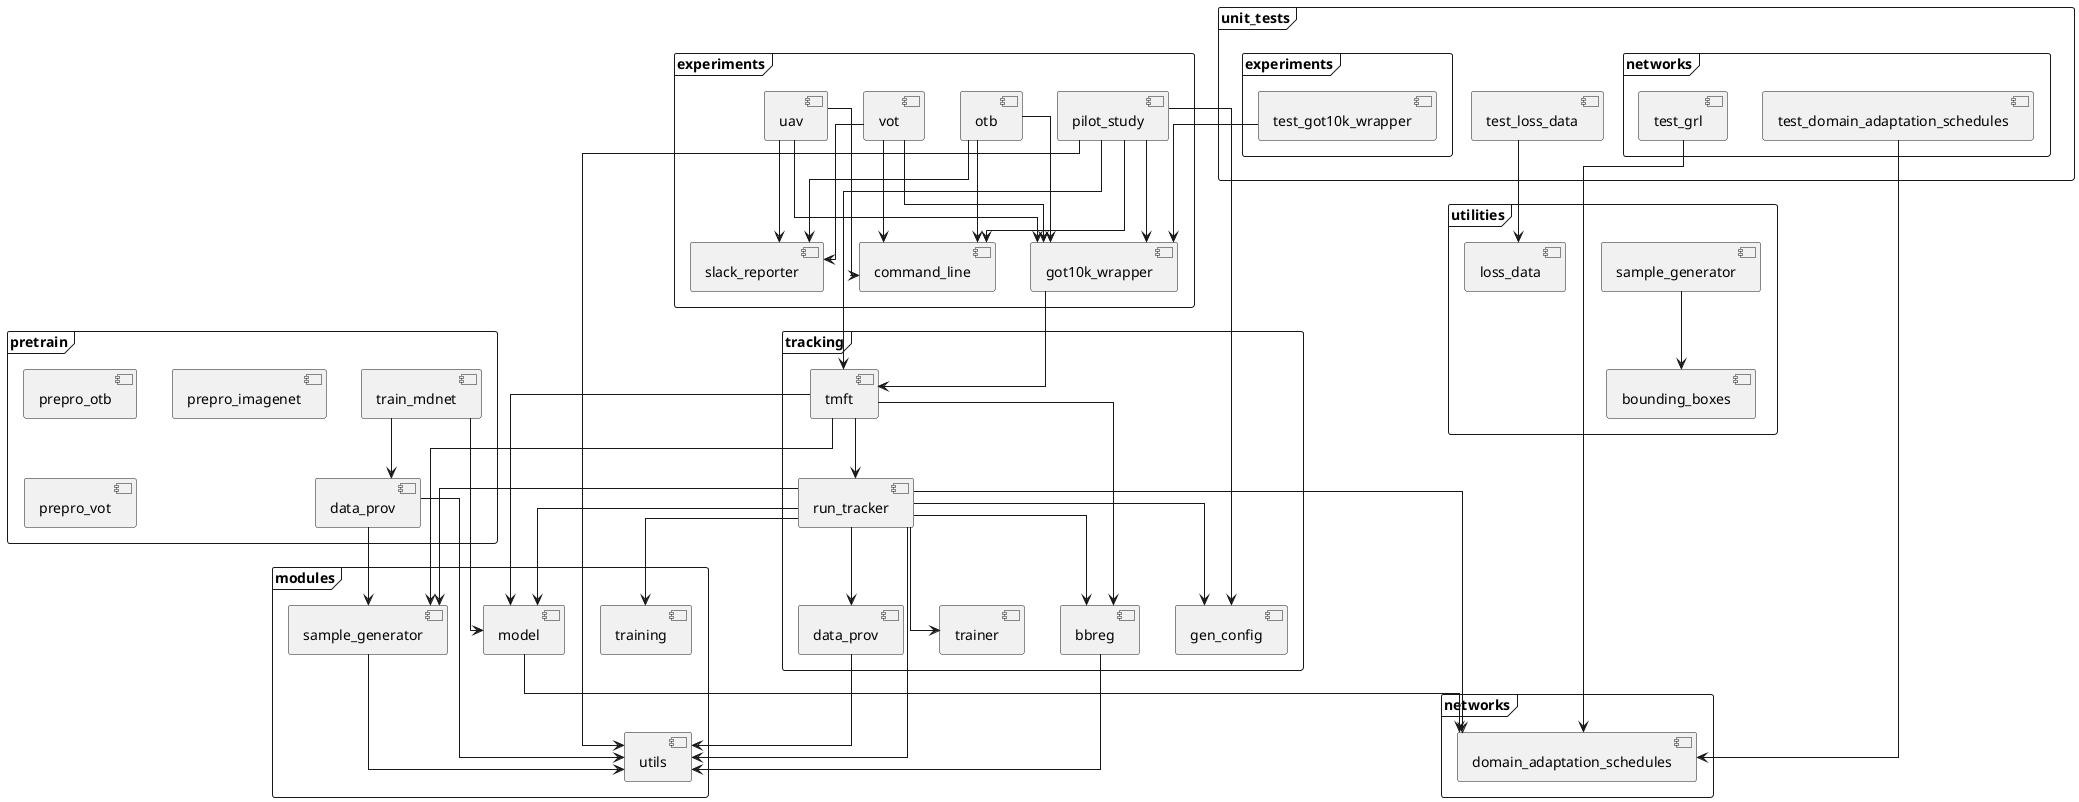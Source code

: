 @startuml
skinparam linetype ortho
frame utilities as utilities {
[bounding_boxes] as utilities.bounding_boxes
}
frame utilities as utilities {
[sample_generator] as utilities.sample_generator
}
frame utilities as utilities {
[loss_data] as utilities.loss_data
}
frame pretrain as pretrain {
[prepro_otb] as pretrain.prepro_otb
}
frame pretrain as pretrain {
[train_mdnet] as pretrain.train_mdnet
}
frame pretrain as pretrain {
[prepro_imagenet] as pretrain.prepro_imagenet
}
frame pretrain as pretrain {
[prepro_vot] as pretrain.prepro_vot
}
frame pretrain as pretrain {
[data_prov] as pretrain.data_prov
}
frame unit_tests as unit_tests {
[test_loss_data] as unit_tests.test_loss_data
}
frame unit_tests as unit_tests {
frame experiments as unit_tests.experiments {
[test_got10k_wrapper] as unit_tests.experiments.test_got10k_wrapper
}
}
frame unit_tests as unit_tests {
frame networks as unit_tests.networks {
[test_grl] as unit_tests.networks.test_grl
}
}
frame unit_tests as unit_tests {
frame networks as unit_tests.networks {
[test_domain_adaptation_schedules] as unit_tests.networks.test_domain_adaptation_schedules
}
}
frame tracking as tracking {
[trainer] as tracking.trainer
}
frame tracking as tracking {
[run_tracker] as tracking.run_tracker
}
frame tracking as tracking {
[gen_config] as tracking.gen_config
}
frame tracking as tracking {
[tmft] as tracking.tmft
}
frame tracking as tracking {
[data_prov] as tracking.data_prov
}
frame tracking as tracking {
[bbreg] as tracking.bbreg
}
frame modules as modules {
[sample_generator] as modules.sample_generator
}
frame modules as modules {
[training] as modules.training
}
frame modules as modules {
[utils] as modules.utils
}
frame modules as modules {
[model] as modules.model
}
frame experiments as experiments {
[uav] as experiments.uav
}
frame experiments as experiments {
[otb] as experiments.otb
}
frame experiments as experiments {
[command_line] as experiments.command_line
}
frame experiments as experiments {
[vot] as experiments.vot
}
frame experiments as experiments {
[got10k_wrapper] as experiments.got10k_wrapper
}
frame experiments as experiments {
[pilot_study] as experiments.pilot_study
}
frame experiments as experiments {
[slack_reporter] as experiments.slack_reporter
}
frame networks as networks {
[domain_adaptation_schedules] as networks.domain_adaptation_schedules
}
[utilities.sample_generator] --> [utilities.bounding_boxes]
[pretrain.train_mdnet] --> [pretrain.data_prov]
[pretrain.train_mdnet] --> [modules.model]
[pretrain.data_prov] --> [modules.utils]
[pretrain.data_prov] --> [modules.sample_generator]
[unit_tests.test_loss_data] --> [utilities.loss_data]
[unit_tests.experiments.test_got10k_wrapper] --> [experiments.got10k_wrapper]
[unit_tests.networks.test_grl] --> [networks.domain_adaptation_schedules]
[unit_tests.networks.test_domain_adaptation_schedules] --> [networks.domain_adaptation_schedules]
[tracking.run_tracker] --> [modules.model]
[tracking.run_tracker] --> [tracking.gen_config]
[tracking.run_tracker] --> [modules.utils]
[tracking.run_tracker] --> [modules.training]
[tracking.run_tracker] --> [modules.sample_generator]
[tracking.run_tracker] --> [tracking.bbreg]
[tracking.run_tracker] --> [tracking.trainer]
[tracking.run_tracker] --> [tracking.data_prov]
[tracking.run_tracker] --> [networks.domain_adaptation_schedules]
[tracking.tmft] --> [tracking.bbreg]
[tracking.tmft] --> [tracking.run_tracker]
[tracking.tmft] --> [modules.sample_generator]
[tracking.tmft] --> [modules.model]
[tracking.data_prov] --> [modules.utils]
[tracking.bbreg] --> [modules.utils]
[modules.sample_generator] --> [modules.utils]
[modules.model] --> [networks.domain_adaptation_schedules]
[experiments.uav] --> [experiments.command_line]
[experiments.uav] --> [experiments.slack_reporter]
[experiments.uav] --> [experiments.got10k_wrapper]
[experiments.otb] --> [experiments.command_line]
[experiments.otb] --> [experiments.slack_reporter]
[experiments.otb] --> [experiments.got10k_wrapper]
[experiments.vot] --> [experiments.command_line]
[experiments.vot] --> [experiments.slack_reporter]
[experiments.vot] --> [experiments.got10k_wrapper]
[experiments.got10k_wrapper] --> [tracking.tmft]
[experiments.pilot_study] --> [tracking.tmft]
[experiments.pilot_study] --> [modules.utils]
[experiments.pilot_study] --> [experiments.command_line]
[experiments.pilot_study] --> [tracking.gen_config]
[experiments.pilot_study] --> [experiments.got10k_wrapper]
@enduml
